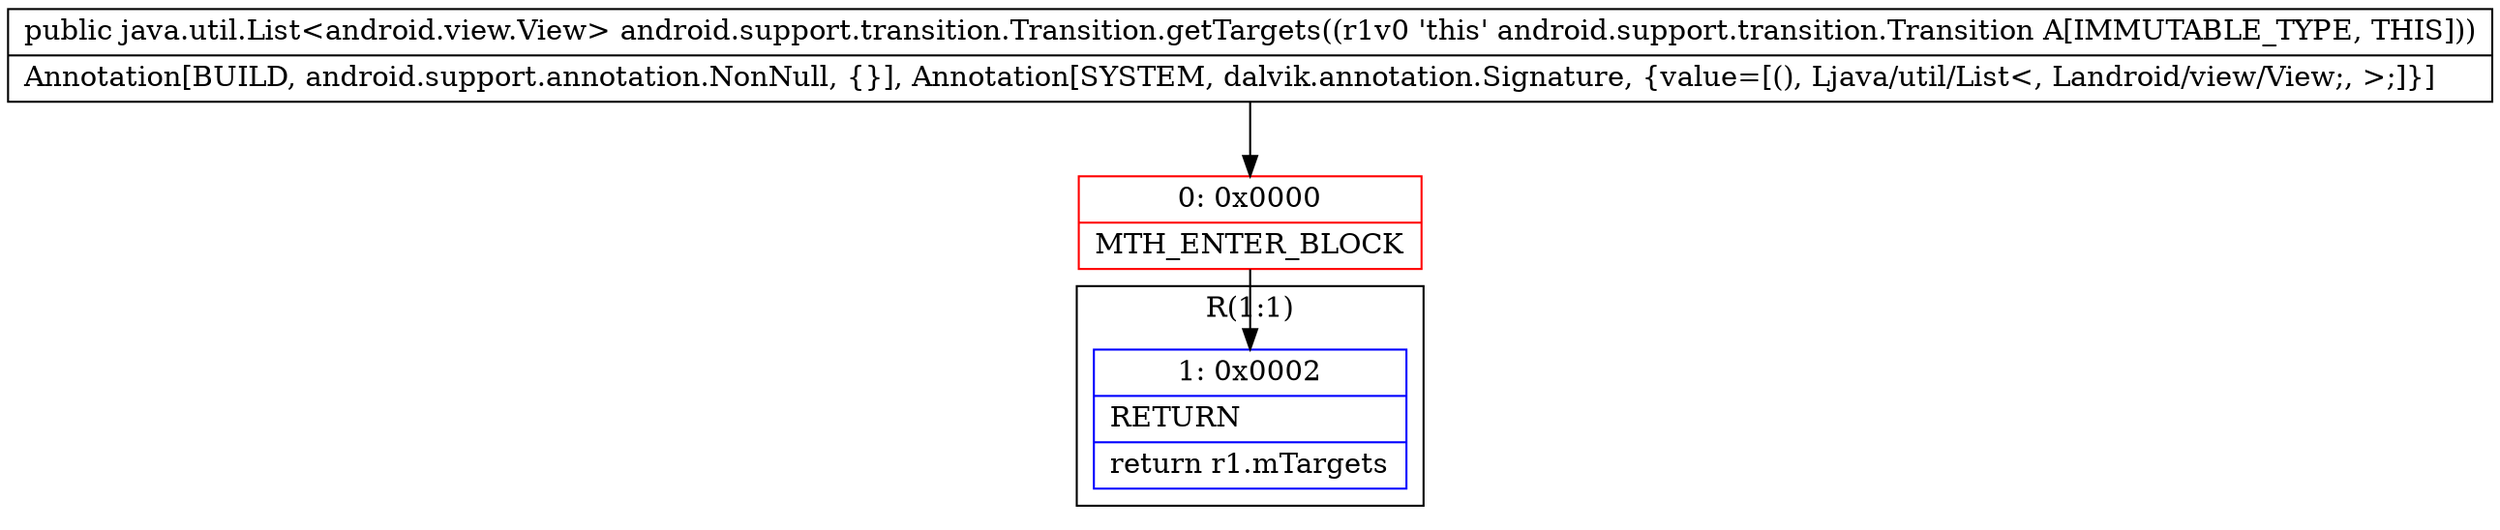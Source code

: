 digraph "CFG forandroid.support.transition.Transition.getTargets()Ljava\/util\/List;" {
subgraph cluster_Region_1648529999 {
label = "R(1:1)";
node [shape=record,color=blue];
Node_1 [shape=record,label="{1\:\ 0x0002|RETURN\l|return r1.mTargets\l}"];
}
Node_0 [shape=record,color=red,label="{0\:\ 0x0000|MTH_ENTER_BLOCK\l}"];
MethodNode[shape=record,label="{public java.util.List\<android.view.View\> android.support.transition.Transition.getTargets((r1v0 'this' android.support.transition.Transition A[IMMUTABLE_TYPE, THIS]))  | Annotation[BUILD, android.support.annotation.NonNull, \{\}], Annotation[SYSTEM, dalvik.annotation.Signature, \{value=[(), Ljava\/util\/List\<, Landroid\/view\/View;, \>;]\}]\l}"];
MethodNode -> Node_0;
Node_0 -> Node_1;
}

